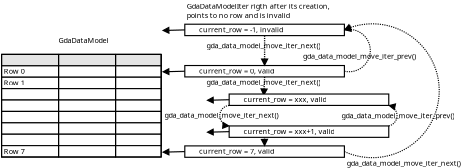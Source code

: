 <?xml version="1.0" encoding="UTF-8"?>
<dia:diagram xmlns:dia="http://www.lysator.liu.se/~alla/dia/">
  <dia:layer name="Arrière-plan" visible="true">
    <dia:object type="Standard - Text" version="1" id="O0">
      <dia:attribute name="obj_pos">
        <dia:point val="17.65,2.549"/>
      </dia:attribute>
      <dia:attribute name="obj_bb">
        <dia:rectangle val="17.65,2.006;29.733,3.746"/>
      </dia:attribute>
      <dia:attribute name="text">
        <dia:composite type="text">
          <dia:attribute name="string">
            <dia:string>#GdaDataModelIter rigth after its creation,
points to no row and is invalid#</dia:string>
          </dia:attribute>
          <dia:attribute name="font">
            <dia:font family="sans" style="0" name="Helvetica"/>
          </dia:attribute>
          <dia:attribute name="height">
            <dia:real val="0.8"/>
          </dia:attribute>
          <dia:attribute name="pos">
            <dia:point val="17.65,2.549"/>
          </dia:attribute>
          <dia:attribute name="color">
            <dia:color val="#000000"/>
          </dia:attribute>
          <dia:attribute name="alignment">
            <dia:enum val="0"/>
          </dia:attribute>
        </dia:composite>
      </dia:attribute>
      <dia:attribute name="valign">
        <dia:enum val="3"/>
      </dia:attribute>
    </dia:object>
    <dia:group>
      <dia:group>
        <dia:object type="Standard - Box" version="0" id="O1">
          <dia:attribute name="obj_pos">
            <dia:point val="17.473,7.524"/>
          </dia:attribute>
          <dia:attribute name="obj_bb">
            <dia:rectangle val="17.423,7.474;31.523,8.574"/>
          </dia:attribute>
          <dia:attribute name="elem_corner">
            <dia:point val="17.473,7.524"/>
          </dia:attribute>
          <dia:attribute name="elem_width">
            <dia:real val="14"/>
          </dia:attribute>
          <dia:attribute name="elem_height">
            <dia:real val="1"/>
          </dia:attribute>
          <dia:attribute name="show_background">
            <dia:boolean val="true"/>
          </dia:attribute>
        </dia:object>
        <dia:object type="Standard - Line" version="0" id="O2">
          <dia:attribute name="obj_pos">
            <dia:point val="17.473,8.024"/>
          </dia:attribute>
          <dia:attribute name="obj_bb">
            <dia:rectangle val="15.46,7.573;17.524,8.575"/>
          </dia:attribute>
          <dia:attribute name="conn_endpoints">
            <dia:point val="17.473,8.024"/>
            <dia:point val="15.523,8.074"/>
          </dia:attribute>
          <dia:attribute name="numcp">
            <dia:int val="1"/>
          </dia:attribute>
          <dia:attribute name="end_arrow">
            <dia:enum val="3"/>
          </dia:attribute>
          <dia:attribute name="end_arrow_length">
            <dia:real val="0.5"/>
          </dia:attribute>
          <dia:attribute name="end_arrow_width">
            <dia:real val="0.5"/>
          </dia:attribute>
          <dia:connections>
            <dia:connection handle="0" to="O1" connection="3"/>
          </dia:connections>
        </dia:object>
      </dia:group>
      <dia:object type="Standard - Text" version="1" id="O3">
        <dia:attribute name="obj_pos">
          <dia:point val="18.723,8.224"/>
        </dia:attribute>
        <dia:attribute name="obj_bb">
          <dia:rectangle val="18.723,7.681;25.183,8.621"/>
        </dia:attribute>
        <dia:attribute name="text">
          <dia:composite type="text">
            <dia:attribute name="string">
              <dia:string>#current_row = 0, valid#</dia:string>
            </dia:attribute>
            <dia:attribute name="font">
              <dia:font family="sans" style="0" name="Helvetica"/>
            </dia:attribute>
            <dia:attribute name="height">
              <dia:real val="0.8"/>
            </dia:attribute>
            <dia:attribute name="pos">
              <dia:point val="18.723,8.224"/>
            </dia:attribute>
            <dia:attribute name="color">
              <dia:color val="#000000"/>
            </dia:attribute>
            <dia:attribute name="alignment">
              <dia:enum val="0"/>
            </dia:attribute>
          </dia:composite>
        </dia:attribute>
        <dia:attribute name="valign">
          <dia:enum val="3"/>
        </dia:attribute>
      </dia:object>
    </dia:group>
    <dia:group>
      <dia:group>
        <dia:object type="Standard - Box" version="0" id="O4">
          <dia:attribute name="obj_pos">
            <dia:point val="17.473,3.9"/>
          </dia:attribute>
          <dia:attribute name="obj_bb">
            <dia:rectangle val="17.423,3.85;31.523,4.95"/>
          </dia:attribute>
          <dia:attribute name="elem_corner">
            <dia:point val="17.473,3.9"/>
          </dia:attribute>
          <dia:attribute name="elem_width">
            <dia:real val="14"/>
          </dia:attribute>
          <dia:attribute name="elem_height">
            <dia:real val="1"/>
          </dia:attribute>
          <dia:attribute name="show_background">
            <dia:boolean val="true"/>
          </dia:attribute>
        </dia:object>
        <dia:object type="Standard - Line" version="0" id="O5">
          <dia:attribute name="obj_pos">
            <dia:point val="17.473,4.4"/>
          </dia:attribute>
          <dia:attribute name="obj_bb">
            <dia:rectangle val="15.46,3.949;17.524,4.951"/>
          </dia:attribute>
          <dia:attribute name="conn_endpoints">
            <dia:point val="17.473,4.4"/>
            <dia:point val="15.523,4.45"/>
          </dia:attribute>
          <dia:attribute name="numcp">
            <dia:int val="1"/>
          </dia:attribute>
          <dia:attribute name="end_arrow">
            <dia:enum val="3"/>
          </dia:attribute>
          <dia:attribute name="end_arrow_length">
            <dia:real val="0.5"/>
          </dia:attribute>
          <dia:attribute name="end_arrow_width">
            <dia:real val="0.5"/>
          </dia:attribute>
          <dia:connections>
            <dia:connection handle="0" to="O4" connection="3"/>
          </dia:connections>
        </dia:object>
      </dia:group>
      <dia:object type="Standard - Text" version="1" id="O6">
        <dia:attribute name="obj_pos">
          <dia:point val="18.723,4.6"/>
        </dia:attribute>
        <dia:attribute name="obj_bb">
          <dia:rectangle val="18.723,4.058;25.923,4.997"/>
        </dia:attribute>
        <dia:attribute name="text">
          <dia:composite type="text">
            <dia:attribute name="string">
              <dia:string>#current_row = -1, invalid#</dia:string>
            </dia:attribute>
            <dia:attribute name="font">
              <dia:font family="sans" style="0" name="Helvetica"/>
            </dia:attribute>
            <dia:attribute name="height">
              <dia:real val="0.8"/>
            </dia:attribute>
            <dia:attribute name="pos">
              <dia:point val="18.723,4.6"/>
            </dia:attribute>
            <dia:attribute name="color">
              <dia:color val="#000000"/>
            </dia:attribute>
            <dia:attribute name="alignment">
              <dia:enum val="0"/>
            </dia:attribute>
          </dia:composite>
        </dia:attribute>
        <dia:attribute name="valign">
          <dia:enum val="3"/>
        </dia:attribute>
      </dia:object>
    </dia:group>
    <dia:object type="Standard - Text" version="1" id="O7">
      <dia:attribute name="obj_pos">
        <dia:point val="19.37,5.999"/>
      </dia:attribute>
      <dia:attribute name="obj_bb">
        <dia:rectangle val="19.37,5.456;29.43,6.396"/>
      </dia:attribute>
      <dia:attribute name="text">
        <dia:composite type="text">
          <dia:attribute name="string">
            <dia:string>#gda_data_model_move_iter_next()#</dia:string>
          </dia:attribute>
          <dia:attribute name="font">
            <dia:font family="sans" style="0" name="Helvetica"/>
          </dia:attribute>
          <dia:attribute name="height">
            <dia:real val="0.8"/>
          </dia:attribute>
          <dia:attribute name="pos">
            <dia:point val="19.37,5.999"/>
          </dia:attribute>
          <dia:attribute name="color">
            <dia:color val="#000000"/>
          </dia:attribute>
          <dia:attribute name="alignment">
            <dia:enum val="0"/>
          </dia:attribute>
        </dia:composite>
      </dia:attribute>
      <dia:attribute name="valign">
        <dia:enum val="3"/>
      </dia:attribute>
    </dia:object>
    <dia:group>
      <dia:group>
        <dia:object type="Standard - Box" version="0" id="O8">
          <dia:attribute name="obj_pos">
            <dia:point val="17.473,14.574"/>
          </dia:attribute>
          <dia:attribute name="obj_bb">
            <dia:rectangle val="17.423,14.524;31.523,15.624"/>
          </dia:attribute>
          <dia:attribute name="elem_corner">
            <dia:point val="17.473,14.574"/>
          </dia:attribute>
          <dia:attribute name="elem_width">
            <dia:real val="14"/>
          </dia:attribute>
          <dia:attribute name="elem_height">
            <dia:real val="1"/>
          </dia:attribute>
          <dia:attribute name="show_background">
            <dia:boolean val="true"/>
          </dia:attribute>
        </dia:object>
        <dia:object type="Standard - Line" version="0" id="O9">
          <dia:attribute name="obj_pos">
            <dia:point val="17.473,15.074"/>
          </dia:attribute>
          <dia:attribute name="obj_bb">
            <dia:rectangle val="15.46,14.623;17.524,15.625"/>
          </dia:attribute>
          <dia:attribute name="conn_endpoints">
            <dia:point val="17.473,15.074"/>
            <dia:point val="15.523,15.124"/>
          </dia:attribute>
          <dia:attribute name="numcp">
            <dia:int val="1"/>
          </dia:attribute>
          <dia:attribute name="end_arrow">
            <dia:enum val="3"/>
          </dia:attribute>
          <dia:attribute name="end_arrow_length">
            <dia:real val="0.5"/>
          </dia:attribute>
          <dia:attribute name="end_arrow_width">
            <dia:real val="0.5"/>
          </dia:attribute>
          <dia:connections>
            <dia:connection handle="0" to="O8" connection="3"/>
          </dia:connections>
        </dia:object>
      </dia:group>
      <dia:object type="Standard - Text" version="1" id="O10">
        <dia:attribute name="obj_pos">
          <dia:point val="18.723,15.274"/>
        </dia:attribute>
        <dia:attribute name="obj_bb">
          <dia:rectangle val="18.723,14.731;25.18,15.671"/>
        </dia:attribute>
        <dia:attribute name="text">
          <dia:composite type="text">
            <dia:attribute name="string">
              <dia:string>#current_row = 7, valid#</dia:string>
            </dia:attribute>
            <dia:attribute name="font">
              <dia:font family="sans" style="0" name="Helvetica"/>
            </dia:attribute>
            <dia:attribute name="height">
              <dia:real val="0.8"/>
            </dia:attribute>
            <dia:attribute name="pos">
              <dia:point val="18.723,15.274"/>
            </dia:attribute>
            <dia:attribute name="color">
              <dia:color val="#000000"/>
            </dia:attribute>
            <dia:attribute name="alignment">
              <dia:enum val="0"/>
            </dia:attribute>
          </dia:composite>
        </dia:attribute>
        <dia:attribute name="valign">
          <dia:enum val="3"/>
        </dia:attribute>
      </dia:object>
    </dia:group>
    <dia:object type="Standard - Line" version="0" id="O11">
      <dia:attribute name="obj_pos">
        <dia:point val="24.473,4.9"/>
      </dia:attribute>
      <dia:attribute name="obj_bb">
        <dia:rectangle val="23.973,4.84;24.973,7.584"/>
      </dia:attribute>
      <dia:attribute name="conn_endpoints">
        <dia:point val="24.473,4.9"/>
        <dia:point val="24.473,7.524"/>
      </dia:attribute>
      <dia:attribute name="numcp">
        <dia:int val="1"/>
      </dia:attribute>
      <dia:attribute name="line_width">
        <dia:real val="0.12"/>
      </dia:attribute>
      <dia:attribute name="line_style">
        <dia:enum val="4"/>
      </dia:attribute>
      <dia:attribute name="end_arrow">
        <dia:enum val="3"/>
      </dia:attribute>
      <dia:attribute name="end_arrow_length">
        <dia:real val="0.5"/>
      </dia:attribute>
      <dia:attribute name="end_arrow_width">
        <dia:real val="0.5"/>
      </dia:attribute>
      <dia:connections>
        <dia:connection handle="0" to="O4" connection="6"/>
        <dia:connection handle="1" to="O1" connection="1"/>
      </dia:connections>
    </dia:object>
    <dia:object type="Standard - Line" version="0" id="O12">
      <dia:attribute name="obj_pos">
        <dia:point val="24.473,8.524"/>
      </dia:attribute>
      <dia:attribute name="obj_bb">
        <dia:rectangle val="23.898,8.461;24.902,10.231"/>
      </dia:attribute>
      <dia:attribute name="conn_endpoints">
        <dia:point val="24.473,8.524"/>
        <dia:point val="24.4,10.149"/>
      </dia:attribute>
      <dia:attribute name="numcp">
        <dia:int val="1"/>
      </dia:attribute>
      <dia:attribute name="line_width">
        <dia:real val="0.12"/>
      </dia:attribute>
      <dia:attribute name="line_style">
        <dia:enum val="4"/>
      </dia:attribute>
      <dia:attribute name="end_arrow">
        <dia:enum val="3"/>
      </dia:attribute>
      <dia:attribute name="end_arrow_length">
        <dia:real val="0.5"/>
      </dia:attribute>
      <dia:attribute name="end_arrow_width">
        <dia:real val="0.5"/>
      </dia:attribute>
      <dia:connections>
        <dia:connection handle="0" to="O1" connection="6"/>
      </dia:connections>
    </dia:object>
    <dia:object type="Standard - Line" version="0" id="O13">
      <dia:attribute name="obj_pos">
        <dia:point val="24.435,12.937"/>
      </dia:attribute>
      <dia:attribute name="obj_bb">
        <dia:rectangle val="23.971,12.875;24.974,14.645"/>
      </dia:attribute>
      <dia:attribute name="conn_endpoints">
        <dia:point val="24.435,12.937"/>
        <dia:point val="24.473,14.574"/>
      </dia:attribute>
      <dia:attribute name="numcp">
        <dia:int val="1"/>
      </dia:attribute>
      <dia:attribute name="line_width">
        <dia:real val="0.12"/>
      </dia:attribute>
      <dia:attribute name="line_style">
        <dia:enum val="4"/>
      </dia:attribute>
      <dia:attribute name="end_arrow">
        <dia:enum val="3"/>
      </dia:attribute>
      <dia:attribute name="end_arrow_length">
        <dia:real val="0.5"/>
      </dia:attribute>
      <dia:attribute name="end_arrow_width">
        <dia:real val="0.5"/>
      </dia:attribute>
      <dia:connections>
        <dia:connection handle="1" to="O8" connection="1"/>
      </dia:connections>
    </dia:object>
    <dia:object type="Standard - Text" version="1" id="O14">
      <dia:attribute name="obj_pos">
        <dia:point val="19.37,9.216"/>
      </dia:attribute>
      <dia:attribute name="obj_bb">
        <dia:rectangle val="19.37,8.674;29.43,9.614"/>
      </dia:attribute>
      <dia:attribute name="text">
        <dia:composite type="text">
          <dia:attribute name="string">
            <dia:string>#gda_data_model_move_iter_next()#</dia:string>
          </dia:attribute>
          <dia:attribute name="font">
            <dia:font family="sans" style="0" name="Helvetica"/>
          </dia:attribute>
          <dia:attribute name="height">
            <dia:real val="0.8"/>
          </dia:attribute>
          <dia:attribute name="pos">
            <dia:point val="19.37,9.216"/>
          </dia:attribute>
          <dia:attribute name="color">
            <dia:color val="#000000"/>
          </dia:attribute>
          <dia:attribute name="alignment">
            <dia:enum val="0"/>
          </dia:attribute>
        </dia:composite>
      </dia:attribute>
      <dia:attribute name="valign">
        <dia:enum val="3"/>
      </dia:attribute>
    </dia:object>
    <dia:object type="Standard - Text" version="1" id="O15">
      <dia:attribute name="obj_pos">
        <dia:point val="31.68,16.316"/>
      </dia:attribute>
      <dia:attribute name="obj_bb">
        <dia:rectangle val="31.68,15.774;41.74,16.714"/>
      </dia:attribute>
      <dia:attribute name="text">
        <dia:composite type="text">
          <dia:attribute name="string">
            <dia:string>#gda_data_model_move_iter_next()#</dia:string>
          </dia:attribute>
          <dia:attribute name="font">
            <dia:font family="sans" style="0" name="Helvetica"/>
          </dia:attribute>
          <dia:attribute name="height">
            <dia:real val="0.8"/>
          </dia:attribute>
          <dia:attribute name="pos">
            <dia:point val="31.68,16.316"/>
          </dia:attribute>
          <dia:attribute name="color">
            <dia:color val="#000000"/>
          </dia:attribute>
          <dia:attribute name="alignment">
            <dia:enum val="0"/>
          </dia:attribute>
        </dia:composite>
      </dia:attribute>
      <dia:attribute name="valign">
        <dia:enum val="3"/>
      </dia:attribute>
    </dia:object>
    <dia:group>
      <dia:group>
        <dia:object type="Standard - Text" version="1" id="O16">
          <dia:attribute name="obj_pos">
            <dia:point val="6.4,5.55"/>
          </dia:attribute>
          <dia:attribute name="obj_bb">
            <dia:rectangle val="6.4,5.008;10.725,5.947"/>
          </dia:attribute>
          <dia:attribute name="text">
            <dia:composite type="text">
              <dia:attribute name="string">
                <dia:string>#GdaDataModel#</dia:string>
              </dia:attribute>
              <dia:attribute name="font">
                <dia:font family="sans" style="0" name="Helvetica"/>
              </dia:attribute>
              <dia:attribute name="height">
                <dia:real val="0.8"/>
              </dia:attribute>
              <dia:attribute name="pos">
                <dia:point val="6.4,5.55"/>
              </dia:attribute>
              <dia:attribute name="color">
                <dia:color val="#000000"/>
              </dia:attribute>
              <dia:attribute name="alignment">
                <dia:enum val="0"/>
              </dia:attribute>
            </dia:composite>
          </dia:attribute>
          <dia:attribute name="valign">
            <dia:enum val="3"/>
          </dia:attribute>
        </dia:object>
        <dia:object type="Standard - Box" version="0" id="O17">
          <dia:attribute name="obj_pos">
            <dia:point val="1.4,6.55"/>
          </dia:attribute>
          <dia:attribute name="obj_bb">
            <dia:rectangle val="1.35,6.5;15.45,15.6"/>
          </dia:attribute>
          <dia:attribute name="elem_corner">
            <dia:point val="1.4,6.55"/>
          </dia:attribute>
          <dia:attribute name="elem_width">
            <dia:real val="14"/>
          </dia:attribute>
          <dia:attribute name="elem_height">
            <dia:real val="9"/>
          </dia:attribute>
          <dia:attribute name="show_background">
            <dia:boolean val="true"/>
          </dia:attribute>
        </dia:object>
        <dia:object type="Standard - Box" version="0" id="O18">
          <dia:attribute name="obj_pos">
            <dia:point val="1.4,6.55"/>
          </dia:attribute>
          <dia:attribute name="obj_bb">
            <dia:rectangle val="1.35,6.5;15.45,7.6"/>
          </dia:attribute>
          <dia:attribute name="elem_corner">
            <dia:point val="1.4,6.55"/>
          </dia:attribute>
          <dia:attribute name="elem_width">
            <dia:real val="14"/>
          </dia:attribute>
          <dia:attribute name="elem_height">
            <dia:real val="1"/>
          </dia:attribute>
          <dia:attribute name="inner_color">
            <dia:color val="#e5e5e5"/>
          </dia:attribute>
          <dia:attribute name="show_background">
            <dia:boolean val="true"/>
          </dia:attribute>
          <dia:attribute name="corner_radius">
            <dia:real val="1.175e-38"/>
          </dia:attribute>
        </dia:object>
        <dia:object type="Standard - Box" version="0" id="O19">
          <dia:attribute name="obj_pos">
            <dia:point val="1.4,7.55"/>
          </dia:attribute>
          <dia:attribute name="obj_bb">
            <dia:rectangle val="1.35,7.5;15.45,8.6"/>
          </dia:attribute>
          <dia:attribute name="elem_corner">
            <dia:point val="1.4,7.55"/>
          </dia:attribute>
          <dia:attribute name="elem_width">
            <dia:real val="14"/>
          </dia:attribute>
          <dia:attribute name="elem_height">
            <dia:real val="1"/>
          </dia:attribute>
          <dia:attribute name="show_background">
            <dia:boolean val="true"/>
          </dia:attribute>
        </dia:object>
        <dia:object type="Standard - Box" version="0" id="O20">
          <dia:attribute name="obj_pos">
            <dia:point val="1.4,8.55"/>
          </dia:attribute>
          <dia:attribute name="obj_bb">
            <dia:rectangle val="1.35,8.5;15.45,9.6"/>
          </dia:attribute>
          <dia:attribute name="elem_corner">
            <dia:point val="1.4,8.55"/>
          </dia:attribute>
          <dia:attribute name="elem_width">
            <dia:real val="14"/>
          </dia:attribute>
          <dia:attribute name="elem_height">
            <dia:real val="1"/>
          </dia:attribute>
          <dia:attribute name="show_background">
            <dia:boolean val="true"/>
          </dia:attribute>
        </dia:object>
        <dia:object type="Standard - Box" version="0" id="O21">
          <dia:attribute name="obj_pos">
            <dia:point val="1.4,9.55"/>
          </dia:attribute>
          <dia:attribute name="obj_bb">
            <dia:rectangle val="1.35,9.5;15.45,10.6"/>
          </dia:attribute>
          <dia:attribute name="elem_corner">
            <dia:point val="1.4,9.55"/>
          </dia:attribute>
          <dia:attribute name="elem_width">
            <dia:real val="14"/>
          </dia:attribute>
          <dia:attribute name="elem_height">
            <dia:real val="1"/>
          </dia:attribute>
          <dia:attribute name="show_background">
            <dia:boolean val="true"/>
          </dia:attribute>
        </dia:object>
        <dia:object type="Standard - Box" version="0" id="O22">
          <dia:attribute name="obj_pos">
            <dia:point val="1.4,10.55"/>
          </dia:attribute>
          <dia:attribute name="obj_bb">
            <dia:rectangle val="1.35,10.5;15.45,11.6"/>
          </dia:attribute>
          <dia:attribute name="elem_corner">
            <dia:point val="1.4,10.55"/>
          </dia:attribute>
          <dia:attribute name="elem_width">
            <dia:real val="14"/>
          </dia:attribute>
          <dia:attribute name="elem_height">
            <dia:real val="1"/>
          </dia:attribute>
          <dia:attribute name="show_background">
            <dia:boolean val="true"/>
          </dia:attribute>
        </dia:object>
        <dia:object type="Standard - Box" version="0" id="O23">
          <dia:attribute name="obj_pos">
            <dia:point val="1.4,11.55"/>
          </dia:attribute>
          <dia:attribute name="obj_bb">
            <dia:rectangle val="1.35,11.5;15.45,12.6"/>
          </dia:attribute>
          <dia:attribute name="elem_corner">
            <dia:point val="1.4,11.55"/>
          </dia:attribute>
          <dia:attribute name="elem_width">
            <dia:real val="14"/>
          </dia:attribute>
          <dia:attribute name="elem_height">
            <dia:real val="1"/>
          </dia:attribute>
          <dia:attribute name="show_background">
            <dia:boolean val="true"/>
          </dia:attribute>
        </dia:object>
        <dia:object type="Standard - Box" version="0" id="O24">
          <dia:attribute name="obj_pos">
            <dia:point val="1.4,12.55"/>
          </dia:attribute>
          <dia:attribute name="obj_bb">
            <dia:rectangle val="1.35,12.5;15.45,13.6"/>
          </dia:attribute>
          <dia:attribute name="elem_corner">
            <dia:point val="1.4,12.55"/>
          </dia:attribute>
          <dia:attribute name="elem_width">
            <dia:real val="14"/>
          </dia:attribute>
          <dia:attribute name="elem_height">
            <dia:real val="1"/>
          </dia:attribute>
          <dia:attribute name="show_background">
            <dia:boolean val="true"/>
          </dia:attribute>
        </dia:object>
        <dia:object type="Standard - Box" version="0" id="O25">
          <dia:attribute name="obj_pos">
            <dia:point val="1.4,13.55"/>
          </dia:attribute>
          <dia:attribute name="obj_bb">
            <dia:rectangle val="1.35,13.5;15.45,14.6"/>
          </dia:attribute>
          <dia:attribute name="elem_corner">
            <dia:point val="1.4,13.55"/>
          </dia:attribute>
          <dia:attribute name="elem_width">
            <dia:real val="14"/>
          </dia:attribute>
          <dia:attribute name="elem_height">
            <dia:real val="1"/>
          </dia:attribute>
          <dia:attribute name="show_background">
            <dia:boolean val="true"/>
          </dia:attribute>
        </dia:object>
        <dia:object type="Standard - Box" version="0" id="O26">
          <dia:attribute name="obj_pos">
            <dia:point val="1.4,6.55"/>
          </dia:attribute>
          <dia:attribute name="obj_bb">
            <dia:rectangle val="1.35,6.5;6.45,15.6"/>
          </dia:attribute>
          <dia:attribute name="elem_corner">
            <dia:point val="1.4,6.55"/>
          </dia:attribute>
          <dia:attribute name="elem_width">
            <dia:real val="5"/>
          </dia:attribute>
          <dia:attribute name="elem_height">
            <dia:real val="9"/>
          </dia:attribute>
          <dia:attribute name="show_background">
            <dia:boolean val="false"/>
          </dia:attribute>
          <dia:attribute name="corner_radius">
            <dia:real val="1.175e-38"/>
          </dia:attribute>
        </dia:object>
        <dia:object type="Standard - Box" version="0" id="O27">
          <dia:attribute name="obj_pos">
            <dia:point val="6.4,6.55"/>
          </dia:attribute>
          <dia:attribute name="obj_bb">
            <dia:rectangle val="6.35,6.5;11.45,15.6"/>
          </dia:attribute>
          <dia:attribute name="elem_corner">
            <dia:point val="6.4,6.55"/>
          </dia:attribute>
          <dia:attribute name="elem_width">
            <dia:real val="5"/>
          </dia:attribute>
          <dia:attribute name="elem_height">
            <dia:real val="9"/>
          </dia:attribute>
          <dia:attribute name="show_background">
            <dia:boolean val="false"/>
          </dia:attribute>
          <dia:attribute name="corner_radius">
            <dia:real val="1.175e-38"/>
          </dia:attribute>
        </dia:object>
        <dia:object type="Standard - Box" version="0" id="O28">
          <dia:attribute name="obj_pos">
            <dia:point val="11.4,6.55"/>
          </dia:attribute>
          <dia:attribute name="obj_bb">
            <dia:rectangle val="11.35,6.5;15.45,15.6"/>
          </dia:attribute>
          <dia:attribute name="elem_corner">
            <dia:point val="11.4,6.55"/>
          </dia:attribute>
          <dia:attribute name="elem_width">
            <dia:real val="4"/>
          </dia:attribute>
          <dia:attribute name="elem_height">
            <dia:real val="9"/>
          </dia:attribute>
          <dia:attribute name="show_background">
            <dia:boolean val="false"/>
          </dia:attribute>
          <dia:attribute name="corner_radius">
            <dia:real val="1.175e-38"/>
          </dia:attribute>
        </dia:object>
      </dia:group>
      <dia:object type="Standard - Text" version="1" id="O29">
        <dia:attribute name="obj_pos">
          <dia:point val="1.6,8.249"/>
        </dia:attribute>
        <dia:attribute name="obj_bb">
          <dia:rectangle val="1.6,7.706;3.373,8.646"/>
        </dia:attribute>
        <dia:attribute name="text">
          <dia:composite type="text">
            <dia:attribute name="string">
              <dia:string>#Row 0#</dia:string>
            </dia:attribute>
            <dia:attribute name="font">
              <dia:font family="sans" style="0" name="Helvetica"/>
            </dia:attribute>
            <dia:attribute name="height">
              <dia:real val="0.8"/>
            </dia:attribute>
            <dia:attribute name="pos">
              <dia:point val="1.6,8.249"/>
            </dia:attribute>
            <dia:attribute name="color">
              <dia:color val="#000000"/>
            </dia:attribute>
            <dia:attribute name="alignment">
              <dia:enum val="0"/>
            </dia:attribute>
          </dia:composite>
        </dia:attribute>
        <dia:attribute name="valign">
          <dia:enum val="3"/>
        </dia:attribute>
      </dia:object>
      <dia:object type="Standard - Text" version="1" id="O30">
        <dia:attribute name="obj_pos">
          <dia:point val="1.6,9.266"/>
        </dia:attribute>
        <dia:attribute name="obj_bb">
          <dia:rectangle val="1.6,8.724;3.373,9.664"/>
        </dia:attribute>
        <dia:attribute name="text">
          <dia:composite type="text">
            <dia:attribute name="string">
              <dia:string>#Row 1#</dia:string>
            </dia:attribute>
            <dia:attribute name="font">
              <dia:font family="sans" style="0" name="Helvetica"/>
            </dia:attribute>
            <dia:attribute name="height">
              <dia:real val="0.8"/>
            </dia:attribute>
            <dia:attribute name="pos">
              <dia:point val="1.6,9.266"/>
            </dia:attribute>
            <dia:attribute name="color">
              <dia:color val="#000000"/>
            </dia:attribute>
            <dia:attribute name="alignment">
              <dia:enum val="0"/>
            </dia:attribute>
          </dia:composite>
        </dia:attribute>
        <dia:attribute name="valign">
          <dia:enum val="3"/>
        </dia:attribute>
      </dia:object>
      <dia:object type="Standard - Text" version="1" id="O31">
        <dia:attribute name="obj_pos">
          <dia:point val="1.6,15.291"/>
        </dia:attribute>
        <dia:attribute name="obj_bb">
          <dia:rectangle val="1.6,14.749;3.37,15.689"/>
        </dia:attribute>
        <dia:attribute name="text">
          <dia:composite type="text">
            <dia:attribute name="string">
              <dia:string>#Row 7#</dia:string>
            </dia:attribute>
            <dia:attribute name="font">
              <dia:font family="sans" style="0" name="Helvetica"/>
            </dia:attribute>
            <dia:attribute name="height">
              <dia:real val="0.8"/>
            </dia:attribute>
            <dia:attribute name="pos">
              <dia:point val="1.6,15.291"/>
            </dia:attribute>
            <dia:attribute name="color">
              <dia:color val="#000000"/>
            </dia:attribute>
            <dia:attribute name="alignment">
              <dia:enum val="0"/>
            </dia:attribute>
          </dia:composite>
        </dia:attribute>
        <dia:attribute name="valign">
          <dia:enum val="3"/>
        </dia:attribute>
      </dia:object>
    </dia:group>
    <dia:object type="Standard - Arc" version="0" id="O32">
      <dia:attribute name="obj_pos">
        <dia:point val="31.473,15.074"/>
      </dia:attribute>
      <dia:attribute name="obj_bb">
        <dia:rectangle val="30.973,3.816;39.841,15.658"/>
      </dia:attribute>
      <dia:attribute name="conn_endpoints">
        <dia:point val="31.473,15.074"/>
        <dia:point val="31.473,4.4"/>
      </dia:attribute>
      <dia:attribute name="curve_distance">
        <dia:real val="8.318"/>
      </dia:attribute>
      <dia:attribute name="line_style">
        <dia:enum val="4"/>
      </dia:attribute>
      <dia:attribute name="end_arrow">
        <dia:enum val="3"/>
      </dia:attribute>
      <dia:attribute name="end_arrow_length">
        <dia:real val="0.5"/>
      </dia:attribute>
      <dia:attribute name="end_arrow_width">
        <dia:real val="0.5"/>
      </dia:attribute>
      <dia:connections>
        <dia:connection handle="0" to="O8" connection="4"/>
        <dia:connection handle="1" to="O4" connection="4"/>
      </dia:connections>
    </dia:object>
    <dia:group>
      <dia:object type="Standard - Arc" version="0" id="O33">
        <dia:attribute name="obj_pos">
          <dia:point val="21.364,11.024"/>
        </dia:attribute>
        <dia:attribute name="obj_bb">
          <dia:rectangle val="20.491,10.974;21.864,12.874"/>
        </dia:attribute>
        <dia:attribute name="conn_endpoints">
          <dia:point val="21.364,11.024"/>
          <dia:point val="21.364,12.824"/>
        </dia:attribute>
        <dia:attribute name="curve_distance">
          <dia:real val="0.823"/>
        </dia:attribute>
        <dia:attribute name="line_style">
          <dia:enum val="4"/>
        </dia:attribute>
        <dia:attribute name="end_arrow">
          <dia:enum val="3"/>
        </dia:attribute>
        <dia:attribute name="end_arrow_length">
          <dia:real val="0.5"/>
        </dia:attribute>
        <dia:attribute name="end_arrow_width">
          <dia:real val="0.5"/>
        </dia:attribute>
      </dia:object>
      <dia:object type="Standard - Arc" version="0" id="O34">
        <dia:attribute name="obj_pos">
          <dia:point val="35.364,12.824"/>
        </dia:attribute>
        <dia:attribute name="obj_bb">
          <dia:rectangle val="34.864,10.974;36.141,12.874"/>
        </dia:attribute>
        <dia:attribute name="conn_endpoints">
          <dia:point val="35.364,12.824"/>
          <dia:point val="35.364,11.024"/>
        </dia:attribute>
        <dia:attribute name="curve_distance">
          <dia:real val="0.727"/>
        </dia:attribute>
        <dia:attribute name="line_style">
          <dia:enum val="4"/>
        </dia:attribute>
        <dia:attribute name="end_arrow">
          <dia:enum val="3"/>
        </dia:attribute>
        <dia:attribute name="end_arrow_length">
          <dia:real val="0.5"/>
        </dia:attribute>
        <dia:attribute name="end_arrow_width">
          <dia:real val="0.5"/>
        </dia:attribute>
      </dia:object>
      <dia:group>
        <dia:group>
          <dia:object type="Standard - Box" version="0" id="O35">
            <dia:attribute name="obj_pos">
              <dia:point val="21.364,10.024"/>
            </dia:attribute>
            <dia:attribute name="obj_bb">
              <dia:rectangle val="21.314,9.974;35.414,11.074"/>
            </dia:attribute>
            <dia:attribute name="elem_corner">
              <dia:point val="21.364,10.024"/>
            </dia:attribute>
            <dia:attribute name="elem_width">
              <dia:real val="14"/>
            </dia:attribute>
            <dia:attribute name="elem_height">
              <dia:real val="1"/>
            </dia:attribute>
            <dia:attribute name="show_background">
              <dia:boolean val="true"/>
            </dia:attribute>
          </dia:object>
          <dia:object type="Standard - Line" version="0" id="O36">
            <dia:attribute name="obj_pos">
              <dia:point val="21.364,10.524"/>
            </dia:attribute>
            <dia:attribute name="obj_bb">
              <dia:rectangle val="19.351,10.073;21.415,11.075"/>
            </dia:attribute>
            <dia:attribute name="conn_endpoints">
              <dia:point val="21.364,10.524"/>
              <dia:point val="19.414,10.574"/>
            </dia:attribute>
            <dia:attribute name="numcp">
              <dia:int val="1"/>
            </dia:attribute>
            <dia:attribute name="end_arrow">
              <dia:enum val="3"/>
            </dia:attribute>
            <dia:attribute name="end_arrow_length">
              <dia:real val="0.5"/>
            </dia:attribute>
            <dia:attribute name="end_arrow_width">
              <dia:real val="0.5"/>
            </dia:attribute>
            <dia:connections>
              <dia:connection handle="0" to="O35" connection="3"/>
            </dia:connections>
          </dia:object>
        </dia:group>
        <dia:object type="Standard - Text" version="1" id="O37">
          <dia:attribute name="obj_pos">
            <dia:point val="22.614,10.724"/>
          </dia:attribute>
          <dia:attribute name="obj_bb">
            <dia:rectangle val="22.614,10.181;29.736,11.121"/>
          </dia:attribute>
          <dia:attribute name="text">
            <dia:composite type="text">
              <dia:attribute name="string">
                <dia:string>#current_row = xxx, valid#</dia:string>
              </dia:attribute>
              <dia:attribute name="font">
                <dia:font family="sans" style="0" name="Helvetica"/>
              </dia:attribute>
              <dia:attribute name="height">
                <dia:real val="0.8"/>
              </dia:attribute>
              <dia:attribute name="pos">
                <dia:point val="22.614,10.724"/>
              </dia:attribute>
              <dia:attribute name="color">
                <dia:color val="#000000"/>
              </dia:attribute>
              <dia:attribute name="alignment">
                <dia:enum val="0"/>
              </dia:attribute>
            </dia:composite>
          </dia:attribute>
          <dia:attribute name="valign">
            <dia:enum val="3"/>
          </dia:attribute>
        </dia:object>
      </dia:group>
      <dia:group>
        <dia:group>
          <dia:object type="Standard - Box" version="0" id="O38">
            <dia:attribute name="obj_pos">
              <dia:point val="21.364,12.824"/>
            </dia:attribute>
            <dia:attribute name="obj_bb">
              <dia:rectangle val="21.314,12.774;35.414,13.874"/>
            </dia:attribute>
            <dia:attribute name="elem_corner">
              <dia:point val="21.364,12.824"/>
            </dia:attribute>
            <dia:attribute name="elem_width">
              <dia:real val="14"/>
            </dia:attribute>
            <dia:attribute name="elem_height">
              <dia:real val="1"/>
            </dia:attribute>
            <dia:attribute name="show_background">
              <dia:boolean val="true"/>
            </dia:attribute>
          </dia:object>
          <dia:object type="Standard - Line" version="0" id="O39">
            <dia:attribute name="obj_pos">
              <dia:point val="21.364,13.324"/>
            </dia:attribute>
            <dia:attribute name="obj_bb">
              <dia:rectangle val="19.351,12.873;21.415,13.875"/>
            </dia:attribute>
            <dia:attribute name="conn_endpoints">
              <dia:point val="21.364,13.324"/>
              <dia:point val="19.414,13.374"/>
            </dia:attribute>
            <dia:attribute name="numcp">
              <dia:int val="1"/>
            </dia:attribute>
            <dia:attribute name="end_arrow">
              <dia:enum val="3"/>
            </dia:attribute>
            <dia:attribute name="end_arrow_length">
              <dia:real val="0.5"/>
            </dia:attribute>
            <dia:attribute name="end_arrow_width">
              <dia:real val="0.5"/>
            </dia:attribute>
            <dia:connections>
              <dia:connection handle="0" to="O38" connection="3"/>
            </dia:connections>
          </dia:object>
        </dia:group>
        <dia:object type="Standard - Text" version="1" id="O40">
          <dia:attribute name="obj_pos">
            <dia:point val="22.614,13.524"/>
          </dia:attribute>
          <dia:attribute name="obj_bb">
            <dia:rectangle val="22.614,12.981;30.599,13.921"/>
          </dia:attribute>
          <dia:attribute name="text">
            <dia:composite type="text">
              <dia:attribute name="string">
                <dia:string>#current_row = xxx+1, valid#</dia:string>
              </dia:attribute>
              <dia:attribute name="font">
                <dia:font family="sans" style="0" name="Helvetica"/>
              </dia:attribute>
              <dia:attribute name="height">
                <dia:real val="0.8"/>
              </dia:attribute>
              <dia:attribute name="pos">
                <dia:point val="22.614,13.524"/>
              </dia:attribute>
              <dia:attribute name="color">
                <dia:color val="#000000"/>
              </dia:attribute>
              <dia:attribute name="alignment">
                <dia:enum val="0"/>
              </dia:attribute>
            </dia:composite>
          </dia:attribute>
          <dia:attribute name="valign">
            <dia:enum val="3"/>
          </dia:attribute>
        </dia:object>
      </dia:group>
      <dia:object type="Standard - Text" version="1" id="O41">
        <dia:attribute name="obj_pos">
          <dia:point val="15.701,12.116"/>
        </dia:attribute>
        <dia:attribute name="obj_bb">
          <dia:rectangle val="15.701,11.574;25.761,12.514"/>
        </dia:attribute>
        <dia:attribute name="text">
          <dia:composite type="text">
            <dia:attribute name="string">
              <dia:string>#gda_data_model_move_iter_next()#</dia:string>
            </dia:attribute>
            <dia:attribute name="font">
              <dia:font family="sans" style="0" name="Helvetica"/>
            </dia:attribute>
            <dia:attribute name="height">
              <dia:real val="0.8"/>
            </dia:attribute>
            <dia:attribute name="pos">
              <dia:point val="15.701,12.116"/>
            </dia:attribute>
            <dia:attribute name="color">
              <dia:color val="#000000"/>
            </dia:attribute>
            <dia:attribute name="alignment">
              <dia:enum val="0"/>
            </dia:attribute>
          </dia:composite>
        </dia:attribute>
        <dia:attribute name="valign">
          <dia:enum val="3"/>
        </dia:attribute>
      </dia:object>
      <dia:object type="Standard - Text" version="1" id="O42">
        <dia:attribute name="obj_pos">
          <dia:point val="31.211,12.141"/>
        </dia:attribute>
        <dia:attribute name="obj_bb">
          <dia:rectangle val="31.211,11.599;41.279,12.539"/>
        </dia:attribute>
        <dia:attribute name="text">
          <dia:composite type="text">
            <dia:attribute name="string">
              <dia:string>#gda_data_model_move_iter_prev()#</dia:string>
            </dia:attribute>
            <dia:attribute name="font">
              <dia:font family="sans" style="0" name="Helvetica"/>
            </dia:attribute>
            <dia:attribute name="height">
              <dia:real val="0.8"/>
            </dia:attribute>
            <dia:attribute name="pos">
              <dia:point val="31.211,12.141"/>
            </dia:attribute>
            <dia:attribute name="color">
              <dia:color val="#000000"/>
            </dia:attribute>
            <dia:attribute name="alignment">
              <dia:enum val="0"/>
            </dia:attribute>
          </dia:composite>
        </dia:attribute>
        <dia:attribute name="valign">
          <dia:enum val="3"/>
        </dia:attribute>
      </dia:object>
    </dia:group>
    <dia:object type="Standard - Arc" version="0" id="O43">
      <dia:attribute name="obj_pos">
        <dia:point val="31.473,8.024"/>
      </dia:attribute>
      <dia:attribute name="obj_bb">
        <dia:rectangle val="30.973,4.303;33.796,8.121"/>
      </dia:attribute>
      <dia:attribute name="conn_endpoints">
        <dia:point val="31.473,8.024"/>
        <dia:point val="31.473,4.4"/>
      </dia:attribute>
      <dia:attribute name="curve_distance">
        <dia:real val="2.273"/>
      </dia:attribute>
      <dia:attribute name="line_style">
        <dia:enum val="4"/>
      </dia:attribute>
      <dia:attribute name="end_arrow">
        <dia:enum val="3"/>
      </dia:attribute>
      <dia:attribute name="end_arrow_length">
        <dia:real val="0.5"/>
      </dia:attribute>
      <dia:attribute name="end_arrow_width">
        <dia:real val="0.5"/>
      </dia:attribute>
      <dia:connections>
        <dia:connection handle="0" to="O1" connection="4"/>
        <dia:connection handle="1" to="O4" connection="4"/>
      </dia:connections>
    </dia:object>
    <dia:object type="Standard - Text" version="1" id="O44">
      <dia:attribute name="obj_pos">
        <dia:point val="27.845,6.933"/>
      </dia:attribute>
      <dia:attribute name="obj_bb">
        <dia:rectangle val="27.845,6.373;37.93,7.364"/>
      </dia:attribute>
      <dia:attribute name="text">
        <dia:composite type="text">
          <dia:attribute name="string">
            <dia:string>#gda_data_model_move_iter_prev()#</dia:string>
          </dia:attribute>
          <dia:attribute name="font">
            <dia:font family="sans" style="0" name="Helvetica"/>
          </dia:attribute>
          <dia:attribute name="height">
            <dia:real val="0.8"/>
          </dia:attribute>
          <dia:attribute name="pos">
            <dia:point val="27.845,6.933"/>
          </dia:attribute>
          <dia:attribute name="color">
            <dia:color val="#000000"/>
          </dia:attribute>
          <dia:attribute name="alignment">
            <dia:enum val="0"/>
          </dia:attribute>
        </dia:composite>
      </dia:attribute>
      <dia:attribute name="valign">
        <dia:enum val="3"/>
      </dia:attribute>
    </dia:object>
  </dia:layer>
</dia:diagram>
